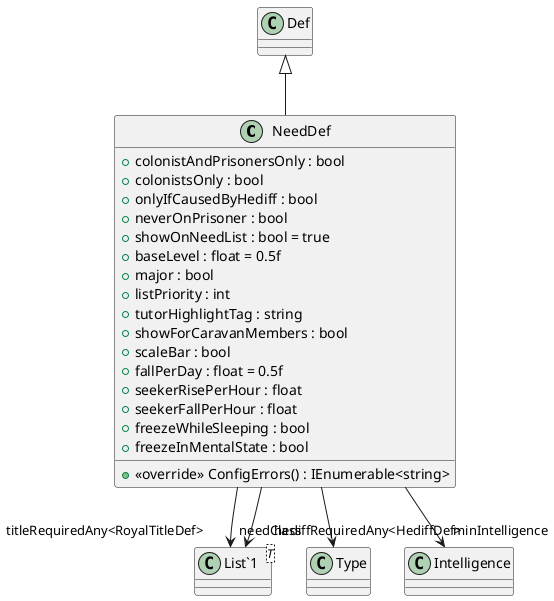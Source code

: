 @startuml
class NeedDef {
    + colonistAndPrisonersOnly : bool
    + colonistsOnly : bool
    + onlyIfCausedByHediff : bool
    + neverOnPrisoner : bool
    + showOnNeedList : bool = true
    + baseLevel : float = 0.5f
    + major : bool
    + listPriority : int
    + tutorHighlightTag : string
    + showForCaravanMembers : bool
    + scaleBar : bool
    + fallPerDay : float = 0.5f
    + seekerRisePerHour : float
    + seekerFallPerHour : float
    + freezeWhileSleeping : bool
    + freezeInMentalState : bool
    + <<override>> ConfigErrors() : IEnumerable<string>
}
class "List`1"<T> {
}
Def <|-- NeedDef
NeedDef --> "needClass" Type
NeedDef --> "minIntelligence" Intelligence
NeedDef --> "titleRequiredAny<RoyalTitleDef>" "List`1"
NeedDef --> "hediffRequiredAny<HediffDef>" "List`1"
@enduml
